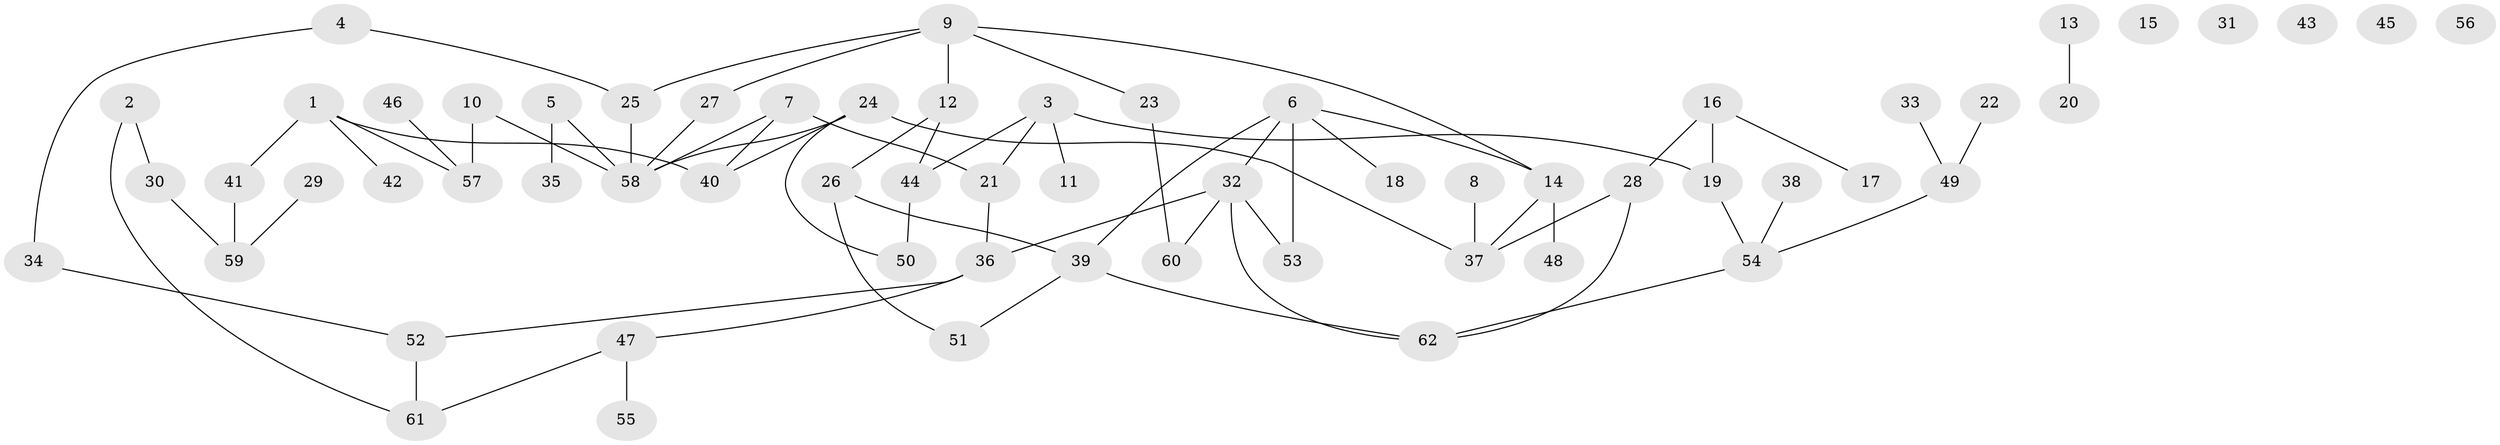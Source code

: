 // coarse degree distribution, {3: 0.375, 8: 0.03125, 6: 0.0625, 1: 0.15625, 5: 0.03125, 2: 0.28125, 4: 0.0625}
// Generated by graph-tools (version 1.1) at 2025/48/03/04/25 22:48:12]
// undirected, 62 vertices, 73 edges
graph export_dot {
  node [color=gray90,style=filled];
  1;
  2;
  3;
  4;
  5;
  6;
  7;
  8;
  9;
  10;
  11;
  12;
  13;
  14;
  15;
  16;
  17;
  18;
  19;
  20;
  21;
  22;
  23;
  24;
  25;
  26;
  27;
  28;
  29;
  30;
  31;
  32;
  33;
  34;
  35;
  36;
  37;
  38;
  39;
  40;
  41;
  42;
  43;
  44;
  45;
  46;
  47;
  48;
  49;
  50;
  51;
  52;
  53;
  54;
  55;
  56;
  57;
  58;
  59;
  60;
  61;
  62;
  1 -- 40;
  1 -- 41;
  1 -- 42;
  1 -- 57;
  2 -- 30;
  2 -- 61;
  3 -- 11;
  3 -- 19;
  3 -- 21;
  3 -- 44;
  4 -- 25;
  4 -- 34;
  5 -- 35;
  5 -- 58;
  6 -- 14;
  6 -- 18;
  6 -- 32;
  6 -- 39;
  6 -- 53;
  7 -- 21;
  7 -- 40;
  7 -- 58;
  8 -- 37;
  9 -- 12;
  9 -- 14;
  9 -- 23;
  9 -- 25;
  9 -- 27;
  10 -- 57;
  10 -- 58;
  12 -- 26;
  12 -- 44;
  13 -- 20;
  14 -- 37;
  14 -- 48;
  16 -- 17;
  16 -- 19;
  16 -- 28;
  19 -- 54;
  21 -- 36;
  22 -- 49;
  23 -- 60;
  24 -- 37;
  24 -- 40;
  24 -- 50;
  24 -- 58;
  25 -- 58;
  26 -- 39;
  26 -- 51;
  27 -- 58;
  28 -- 37;
  28 -- 62;
  29 -- 59;
  30 -- 59;
  32 -- 36;
  32 -- 53;
  32 -- 60;
  32 -- 62;
  33 -- 49;
  34 -- 52;
  36 -- 47;
  36 -- 52;
  38 -- 54;
  39 -- 51;
  39 -- 62;
  41 -- 59;
  44 -- 50;
  46 -- 57;
  47 -- 55;
  47 -- 61;
  49 -- 54;
  52 -- 61;
  54 -- 62;
}
